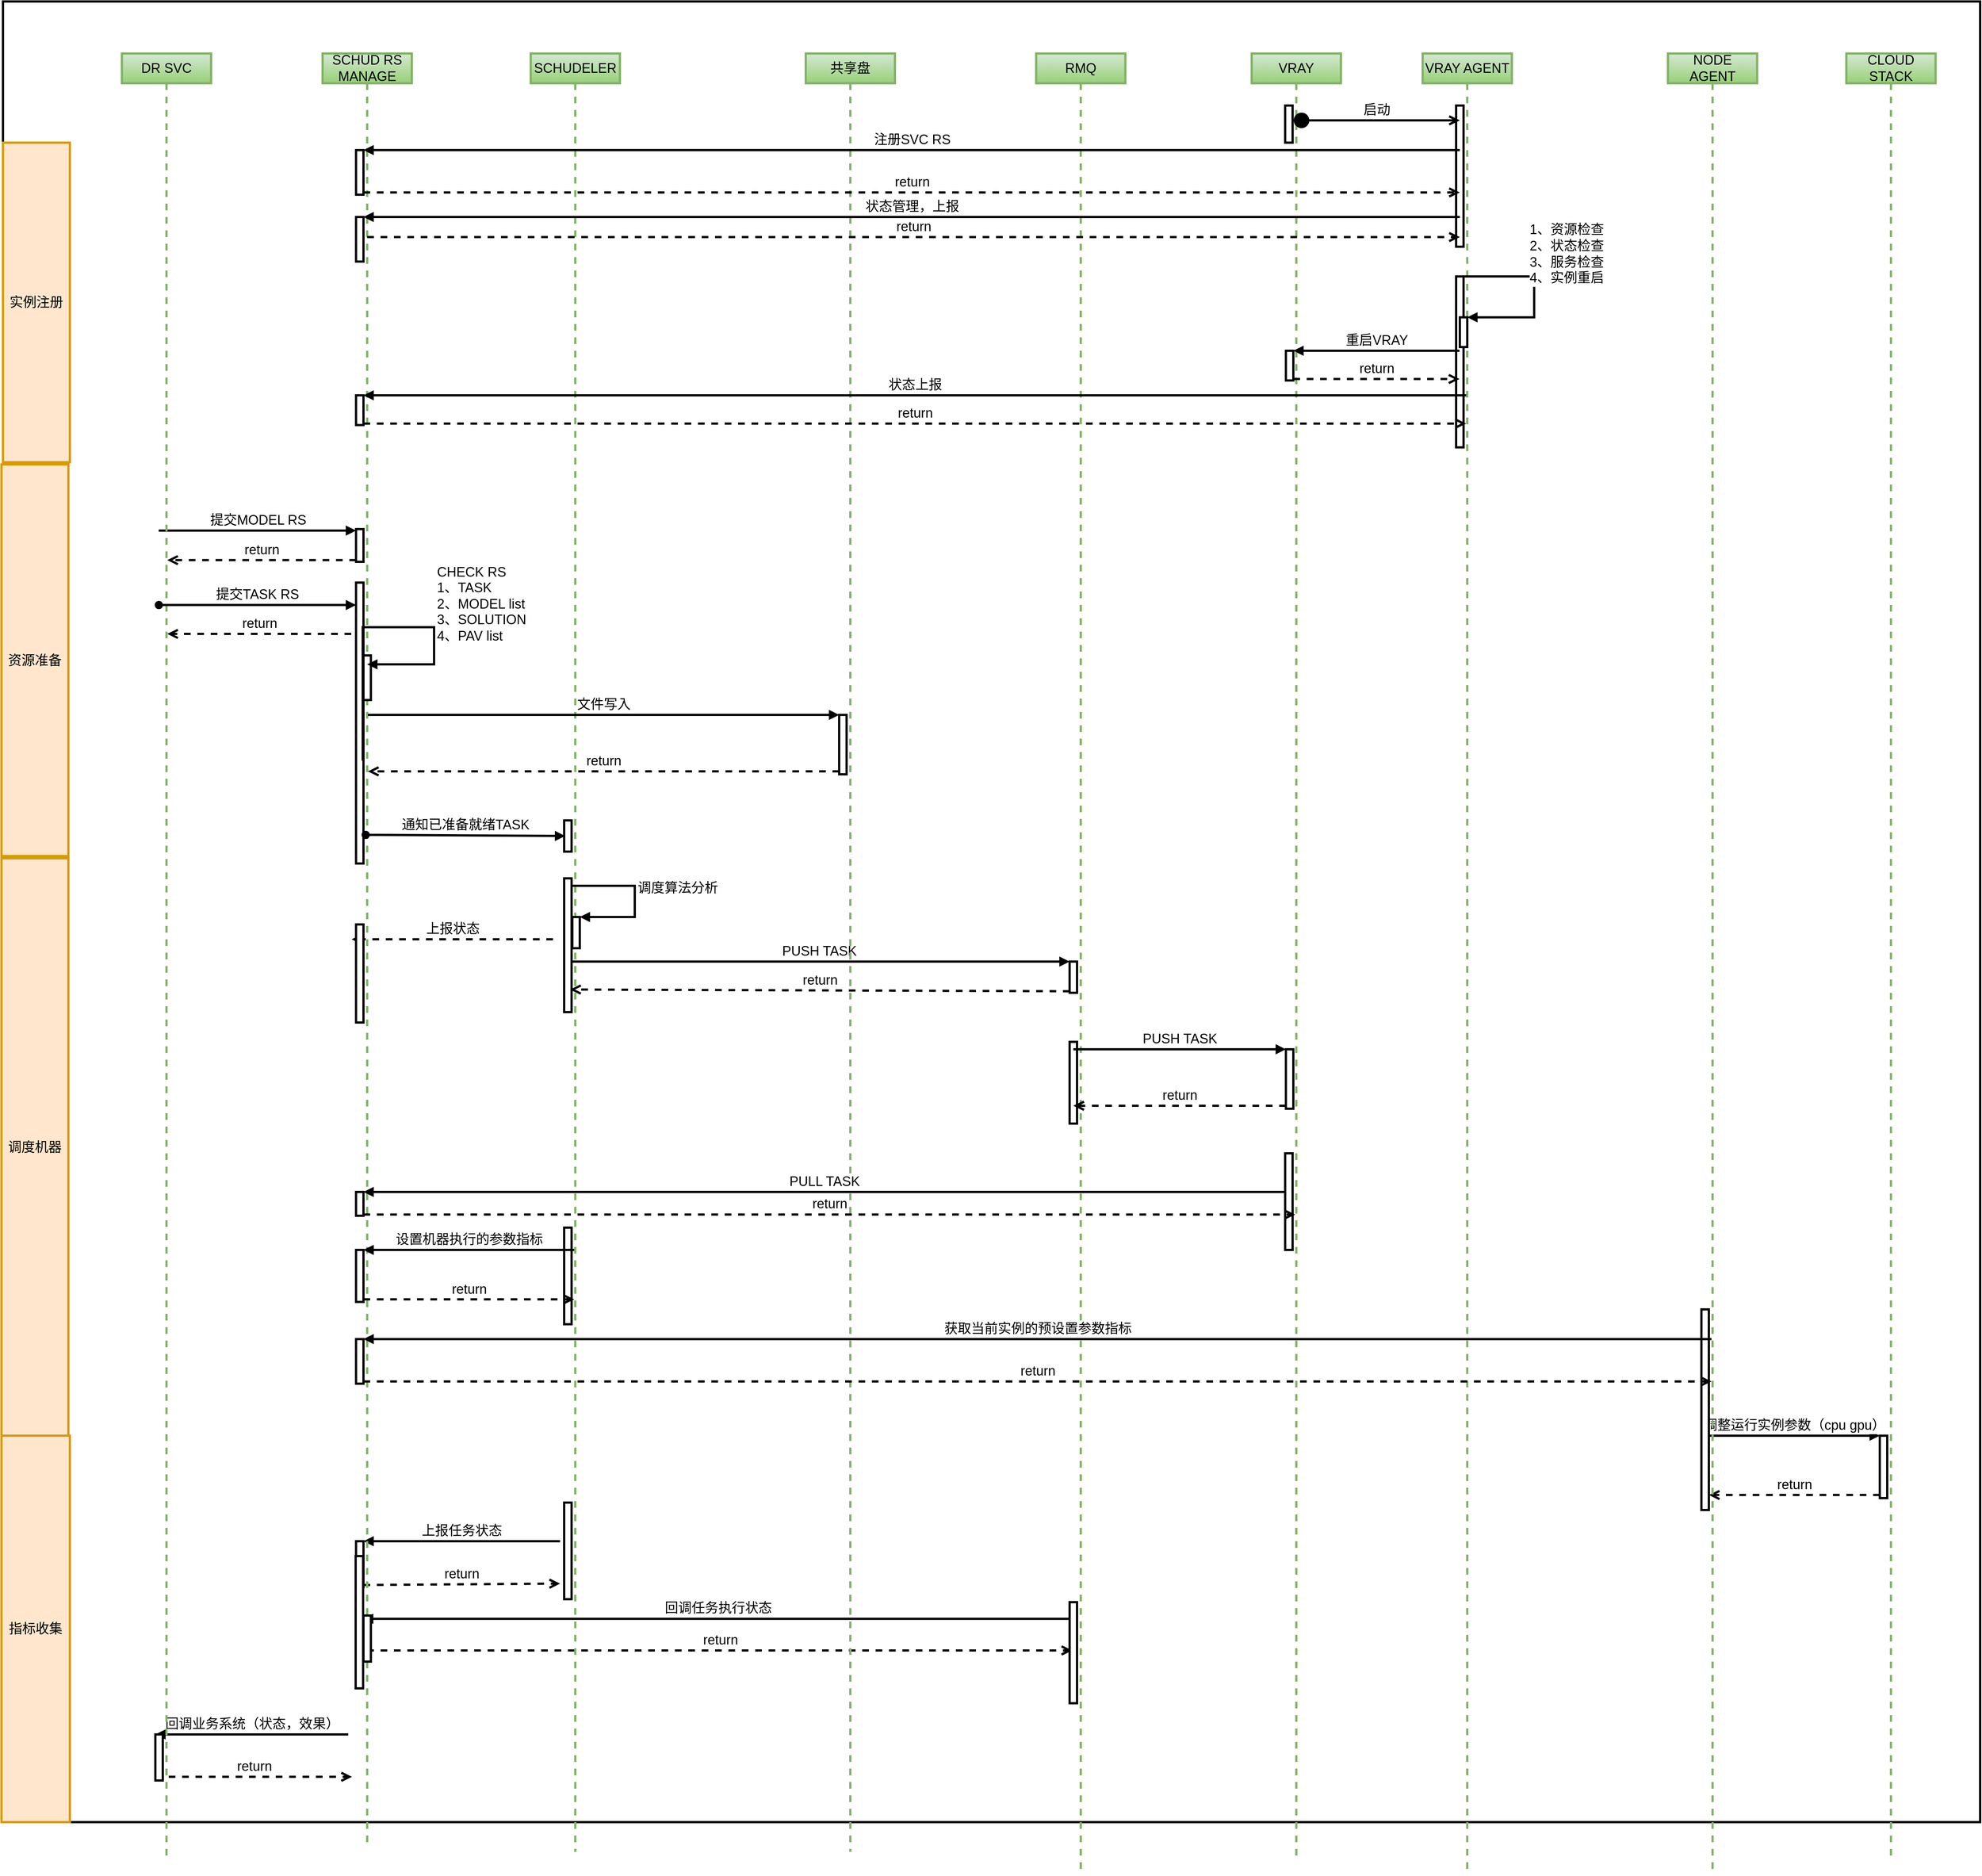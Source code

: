 <mxfile version="16.6.2" type="github">
  <diagram id="GCqSC2SD_qlKMxx8C9cN" name="Page-1">
    <mxGraphModel dx="3565" dy="1923" grid="1" gridSize="10" guides="1" tooltips="1" connect="1" arrows="1" fold="1" page="1" pageScale="1" pageWidth="850" pageHeight="1100" math="0" shadow="0">
      <root>
        <mxCell id="0" />
        <mxCell id="1" parent="0" />
        <mxCell id="x7JE74Zz-_B23tUYXp61-97" value="" style="rounded=0;whiteSpace=wrap;html=1;fontSize=18;strokeWidth=3;" vertex="1" parent="1">
          <mxGeometry x="20" y="170" width="2660" height="2450" as="geometry" />
        </mxCell>
        <mxCell id="x7JE74Zz-_B23tUYXp61-6" value="CLOUD STACK" style="shape=umlLifeline;perimeter=lifelinePerimeter;whiteSpace=wrap;html=1;container=1;collapsible=0;recursiveResize=0;outlineConnect=0;fillColor=#d5e8d4;strokeWidth=3;fontSize=18;strokeColor=#82b366;gradientColor=#97d077;" vertex="1" parent="1">
          <mxGeometry x="2500" y="240" width="120" height="2430" as="geometry" />
        </mxCell>
        <mxCell id="x7JE74Zz-_B23tUYXp61-42" value="" style="html=1;points=[];perimeter=orthogonalPerimeter;strokeWidth=3;fontSize=18;" vertex="1" parent="x7JE74Zz-_B23tUYXp61-6">
          <mxGeometry x="45" y="1860" width="10" height="84" as="geometry" />
        </mxCell>
        <mxCell id="x7JE74Zz-_B23tUYXp61-12" value="提交MODEL RS" style="html=1;verticalAlign=bottom;endArrow=block;entryX=0;entryY=0;rounded=0;strokeWidth=3;fontSize=18;" edge="1" parent="1">
          <mxGeometry relative="1" as="geometry">
            <mxPoint x="229.5" y="882" as="sourcePoint" />
            <mxPoint x="495" y="882.0" as="targetPoint" />
          </mxGeometry>
        </mxCell>
        <mxCell id="x7JE74Zz-_B23tUYXp61-14" value="return" style="html=1;verticalAlign=bottom;endArrow=open;dashed=1;endSize=8;rounded=0;strokeWidth=3;fontSize=18;" edge="1" parent="1" target="x7JE74Zz-_B23tUYXp61-1">
          <mxGeometry relative="1" as="geometry">
            <mxPoint x="488.5" y="1021.04" as="sourcePoint" />
            <mxPoint x="219.5" y="1021.04" as="targetPoint" />
          </mxGeometry>
        </mxCell>
        <mxCell id="x7JE74Zz-_B23tUYXp61-26" value="PUSH TASK" style="html=1;verticalAlign=bottom;endArrow=block;entryX=0;entryY=0;rounded=0;strokeWidth=3;fontSize=18;" edge="1" target="x7JE74Zz-_B23tUYXp61-25" parent="1">
          <mxGeometry relative="1" as="geometry">
            <mxPoint x="780" y="1462" as="sourcePoint" />
          </mxGeometry>
        </mxCell>
        <mxCell id="x7JE74Zz-_B23tUYXp61-32" value="回调任务执行状态" style="html=1;verticalAlign=bottom;endArrow=block;rounded=0;entryX=0.943;entryY=0.329;entryDx=0;entryDy=0;entryPerimeter=0;strokeWidth=3;fontSize=18;" edge="1" parent="1">
          <mxGeometry relative="1" as="geometry">
            <mxPoint x="1458.5" y="2346.398" as="sourcePoint" />
            <mxPoint x="504.43" y="2346.398" as="targetPoint" />
          </mxGeometry>
        </mxCell>
        <mxCell id="x7JE74Zz-_B23tUYXp61-33" value="return" style="html=1;verticalAlign=bottom;endArrow=open;dashed=1;endSize=8;rounded=0;strokeWidth=3;fontSize=18;" edge="1" parent="1">
          <mxGeometry relative="1" as="geometry">
            <mxPoint x="1458.5" y="2389" as="targetPoint" />
            <mxPoint x="510" y="2389" as="sourcePoint" />
          </mxGeometry>
        </mxCell>
        <mxCell id="x7JE74Zz-_B23tUYXp61-35" value="回调业务系统（状态，效果）" style="html=1;verticalAlign=bottom;endArrow=block;entryX=1;entryY=0;rounded=0;strokeWidth=3;fontSize=18;" edge="1" parent="1">
          <mxGeometry relative="1" as="geometry">
            <mxPoint x="484.5" y="2502" as="sourcePoint" />
            <mxPoint x="225" y="2502" as="targetPoint" />
          </mxGeometry>
        </mxCell>
        <mxCell id="x7JE74Zz-_B23tUYXp61-36" value="return" style="html=1;verticalAlign=bottom;endArrow=open;dashed=1;endSize=8;exitX=1;exitY=0.95;rounded=0;strokeWidth=3;fontSize=18;" edge="1" parent="1">
          <mxGeometry relative="1" as="geometry">
            <mxPoint x="489.5" y="2559" as="targetPoint" />
            <mxPoint x="225" y="2559" as="sourcePoint" />
          </mxGeometry>
        </mxCell>
        <mxCell id="x7JE74Zz-_B23tUYXp61-38" value="上报任务状态" style="html=1;verticalAlign=bottom;endArrow=block;entryX=1;entryY=0;rounded=0;strokeWidth=3;fontSize=18;" edge="1" target="x7JE74Zz-_B23tUYXp61-37" parent="1">
          <mxGeometry relative="1" as="geometry">
            <mxPoint x="769.5" y="2242" as="sourcePoint" />
          </mxGeometry>
        </mxCell>
        <mxCell id="x7JE74Zz-_B23tUYXp61-39" value="return" style="html=1;verticalAlign=bottom;endArrow=open;dashed=1;endSize=8;exitX=1;exitY=0.95;rounded=0;strokeWidth=3;fontSize=18;" edge="1" source="x7JE74Zz-_B23tUYXp61-37" parent="1">
          <mxGeometry relative="1" as="geometry">
            <mxPoint x="769.5" y="2299" as="targetPoint" />
          </mxGeometry>
        </mxCell>
        <mxCell id="x7JE74Zz-_B23tUYXp61-41" value="上报状态" style="html=1;verticalAlign=bottom;endArrow=open;dashed=1;endSize=8;rounded=0;strokeWidth=3;fontSize=18;" edge="1" parent="1">
          <mxGeometry relative="1" as="geometry">
            <mxPoint x="760" y="1432" as="sourcePoint" />
            <mxPoint x="489.071" y="1432" as="targetPoint" />
          </mxGeometry>
        </mxCell>
        <mxCell id="x7JE74Zz-_B23tUYXp61-43" value="调整运行实例参数（cpu gpu）" style="html=1;verticalAlign=bottom;endArrow=block;entryX=0;entryY=0;rounded=0;strokeWidth=3;fontSize=18;" edge="1" target="x7JE74Zz-_B23tUYXp61-42" parent="1" source="x7JE74Zz-_B23tUYXp61-86">
          <mxGeometry relative="1" as="geometry">
            <mxPoint x="1750" y="2100" as="sourcePoint" />
          </mxGeometry>
        </mxCell>
        <mxCell id="x7JE74Zz-_B23tUYXp61-44" value="return" style="html=1;verticalAlign=bottom;endArrow=open;dashed=1;endSize=8;exitX=0;exitY=0.95;rounded=0;strokeWidth=3;fontSize=18;" edge="1" source="x7JE74Zz-_B23tUYXp61-42" parent="1" target="x7JE74Zz-_B23tUYXp61-86">
          <mxGeometry relative="1" as="geometry">
            <mxPoint x="1750" y="2178" as="targetPoint" />
          </mxGeometry>
        </mxCell>
        <mxCell id="x7JE74Zz-_B23tUYXp61-45" value="VRAY AGENT" style="shape=umlLifeline;perimeter=lifelinePerimeter;whiteSpace=wrap;html=1;container=1;collapsible=0;recursiveResize=0;outlineConnect=0;fillColor=#d5e8d4;strokeWidth=3;fontSize=18;strokeColor=#82b366;gradientColor=#97d077;" vertex="1" parent="1">
          <mxGeometry x="1930" y="240" width="120" height="2450" as="geometry" />
        </mxCell>
        <mxCell id="x7JE74Zz-_B23tUYXp61-58" value="" style="html=1;points=[];perimeter=orthogonalPerimeter;strokeWidth=3;fontSize=18;" vertex="1" parent="x7JE74Zz-_B23tUYXp61-45">
          <mxGeometry x="45" y="300" width="10" height="230" as="geometry" />
        </mxCell>
        <mxCell id="x7JE74Zz-_B23tUYXp61-59" value="" style="html=1;points=[];perimeter=orthogonalPerimeter;strokeWidth=3;fontSize=18;" vertex="1" parent="x7JE74Zz-_B23tUYXp61-45">
          <mxGeometry x="50" y="355" width="10" height="40" as="geometry" />
        </mxCell>
        <mxCell id="x7JE74Zz-_B23tUYXp61-60" value="1、资源检查&lt;br style=&quot;font-size: 18px;&quot;&gt;2、状态检查&lt;br style=&quot;font-size: 18px;&quot;&gt;3、服务检查&lt;br style=&quot;font-size: 18px;&quot;&gt;4、实例重启" style="edgeStyle=orthogonalEdgeStyle;html=1;align=left;spacingLeft=2;endArrow=block;rounded=0;entryX=1;entryY=0;strokeWidth=3;fontSize=18;" edge="1" target="x7JE74Zz-_B23tUYXp61-59" parent="x7JE74Zz-_B23tUYXp61-45">
          <mxGeometry x="-0.216" y="30" relative="1" as="geometry">
            <mxPoint x="55" y="315" as="sourcePoint" />
            <Array as="points">
              <mxPoint x="55" y="300" />
              <mxPoint x="150" y="300" />
              <mxPoint x="150" y="355" />
            </Array>
            <mxPoint as="offset" />
          </mxGeometry>
        </mxCell>
        <mxCell id="x7JE74Zz-_B23tUYXp61-76" value="" style="html=1;points=[];perimeter=orthogonalPerimeter;fontSize=18;strokeWidth=3;" vertex="1" parent="x7JE74Zz-_B23tUYXp61-45">
          <mxGeometry x="45" y="70" width="10" height="190" as="geometry" />
        </mxCell>
        <mxCell id="x7JE74Zz-_B23tUYXp61-1" value="DR SVC" style="shape=umlLifeline;perimeter=lifelinePerimeter;whiteSpace=wrap;html=1;container=1;collapsible=0;recursiveResize=0;outlineConnect=0;fillColor=#d5e8d4;strokeWidth=3;fontSize=18;strokeColor=#82b366;gradientColor=#97d077;" vertex="1" parent="x7JE74Zz-_B23tUYXp61-45">
          <mxGeometry x="-1750" width="120" height="2430" as="geometry" />
        </mxCell>
        <mxCell id="x7JE74Zz-_B23tUYXp61-34" value="" style="html=1;points=[];perimeter=orthogonalPerimeter;strokeWidth=3;fontSize=18;" vertex="1" parent="x7JE74Zz-_B23tUYXp61-1">
          <mxGeometry x="45" y="2262" width="10" height="62" as="geometry" />
        </mxCell>
        <mxCell id="x7JE74Zz-_B23tUYXp61-2" value="SCHUD RS MANAGE" style="shape=umlLifeline;perimeter=lifelinePerimeter;whiteSpace=wrap;html=1;container=1;collapsible=0;recursiveResize=0;outlineConnect=0;fillColor=#d5e8d4;strokeWidth=3;fontSize=18;strokeColor=#82b366;gradientColor=#97d077;" vertex="1" parent="x7JE74Zz-_B23tUYXp61-45">
          <mxGeometry x="-1480" width="120" height="2410" as="geometry" />
        </mxCell>
        <mxCell id="x7JE74Zz-_B23tUYXp61-4" value="" style="html=1;points=[];perimeter=orthogonalPerimeter;strokeWidth=3;fontSize=18;" vertex="1" parent="x7JE74Zz-_B23tUYXp61-2">
          <mxGeometry x="45" y="712" width="10" height="378" as="geometry" />
        </mxCell>
        <mxCell id="x7JE74Zz-_B23tUYXp61-8" value="" style="html=1;points=[];perimeter=orthogonalPerimeter;strokeWidth=3;fontSize=18;" vertex="1" parent="x7JE74Zz-_B23tUYXp61-2">
          <mxGeometry x="45" y="130" width="10" height="60" as="geometry" />
        </mxCell>
        <mxCell id="x7JE74Zz-_B23tUYXp61-11" value="" style="html=1;points=[];perimeter=orthogonalPerimeter;strokeWidth=3;fontSize=18;" vertex="1" parent="x7JE74Zz-_B23tUYXp61-2">
          <mxGeometry x="45" y="640" width="10" height="44" as="geometry" />
        </mxCell>
        <mxCell id="x7JE74Zz-_B23tUYXp61-17" value="" style="html=1;points=[];perimeter=orthogonalPerimeter;strokeWidth=3;fontSize=18;" vertex="1" parent="x7JE74Zz-_B23tUYXp61-2">
          <mxGeometry x="55" y="810" width="10" height="60" as="geometry" />
        </mxCell>
        <mxCell id="x7JE74Zz-_B23tUYXp61-18" value="CHECK RS&lt;br style=&quot;font-size: 18px&quot;&gt;1、TASK&lt;br style=&quot;font-size: 18px&quot;&gt;2、MODEL list&lt;br style=&quot;font-size: 18px&quot;&gt;3、SOLUTION&lt;br&gt;4、PAV list" style="edgeStyle=orthogonalEdgeStyle;html=1;align=left;spacingLeft=2;endArrow=block;rounded=0;exitX=0.9;exitY=0.634;exitDx=0;exitDy=0;exitPerimeter=0;strokeWidth=3;fontSize=18;" edge="1" parent="x7JE74Zz-_B23tUYXp61-2">
          <mxGeometry x="0.326" y="-32" relative="1" as="geometry">
            <mxPoint x="54" y="951.652" as="sourcePoint" />
            <Array as="points">
              <mxPoint x="54" y="772" />
              <mxPoint x="150" y="772" />
              <mxPoint x="150" y="822" />
            </Array>
            <mxPoint x="60" y="822" as="targetPoint" />
            <mxPoint x="32" y="-31" as="offset" />
          </mxGeometry>
        </mxCell>
        <mxCell id="x7JE74Zz-_B23tUYXp61-31" value="" style="html=1;points=[];perimeter=orthogonalPerimeter;strokeWidth=3;fontSize=18;" vertex="1" parent="x7JE74Zz-_B23tUYXp61-2">
          <mxGeometry x="55" y="2102" width="10" height="62" as="geometry" />
        </mxCell>
        <mxCell id="x7JE74Zz-_B23tUYXp61-37" value="" style="html=1;points=[];perimeter=orthogonalPerimeter;strokeWidth=3;fontSize=18;" vertex="1" parent="x7JE74Zz-_B23tUYXp61-2">
          <mxGeometry x="45" y="2002" width="10" height="62" as="geometry" />
        </mxCell>
        <mxCell id="x7JE74Zz-_B23tUYXp61-40" value="" style="html=1;points=[];perimeter=orthogonalPerimeter;strokeWidth=3;fontSize=18;" vertex="1" parent="x7JE74Zz-_B23tUYXp61-2">
          <mxGeometry x="45" y="1172" width="10" height="132" as="geometry" />
        </mxCell>
        <mxCell id="x7JE74Zz-_B23tUYXp61-28" value="" style="html=1;points=[];perimeter=orthogonalPerimeter;strokeWidth=3;fontSize=18;" vertex="1" parent="x7JE74Zz-_B23tUYXp61-2">
          <mxGeometry x="45" y="1532" width="10" height="32" as="geometry" />
        </mxCell>
        <mxCell id="x7JE74Zz-_B23tUYXp61-46" value="" style="html=1;points=[];perimeter=orthogonalPerimeter;strokeWidth=3;fontSize=18;" vertex="1" parent="x7JE74Zz-_B23tUYXp61-2">
          <mxGeometry x="45" y="220" width="10" height="60" as="geometry" />
        </mxCell>
        <mxCell id="x7JE74Zz-_B23tUYXp61-65" value="" style="html=1;points=[];perimeter=orthogonalPerimeter;strokeWidth=3;fontSize=18;" vertex="1" parent="x7JE74Zz-_B23tUYXp61-2">
          <mxGeometry x="45" y="460" width="10" height="40" as="geometry" />
        </mxCell>
        <mxCell id="x7JE74Zz-_B23tUYXp61-80" value="" style="html=1;points=[];perimeter=orthogonalPerimeter;fontSize=18;strokeWidth=3;" vertex="1" parent="x7JE74Zz-_B23tUYXp61-2">
          <mxGeometry x="44.5" y="2022" width="10" height="178" as="geometry" />
        </mxCell>
        <mxCell id="x7JE74Zz-_B23tUYXp61-91" value="" style="html=1;points=[];perimeter=orthogonalPerimeter;fontSize=18;strokeWidth=3;" vertex="1" parent="x7JE74Zz-_B23tUYXp61-2">
          <mxGeometry x="45" y="1610" width="10" height="70" as="geometry" />
        </mxCell>
        <mxCell id="x7JE74Zz-_B23tUYXp61-94" value="" style="html=1;points=[];perimeter=orthogonalPerimeter;fontSize=18;strokeWidth=3;" vertex="1" parent="x7JE74Zz-_B23tUYXp61-2">
          <mxGeometry x="45" y="1730" width="10" height="60" as="geometry" />
        </mxCell>
        <mxCell id="x7JE74Zz-_B23tUYXp61-7" value="SCHUDELER" style="shape=umlLifeline;perimeter=lifelinePerimeter;whiteSpace=wrap;html=1;container=1;collapsible=0;recursiveResize=0;outlineConnect=0;fillColor=#d5e8d4;strokeWidth=3;fontSize=18;strokeColor=#82b366;gradientColor=#97d077;" vertex="1" parent="x7JE74Zz-_B23tUYXp61-45">
          <mxGeometry x="-1200" width="120" height="2420" as="geometry" />
        </mxCell>
        <mxCell id="x7JE74Zz-_B23tUYXp61-19" value="" style="html=1;points=[];perimeter=orthogonalPerimeter;strokeWidth=3;fontSize=18;" vertex="1" parent="x7JE74Zz-_B23tUYXp61-7">
          <mxGeometry x="45" y="1032" width="10" height="42" as="geometry" />
        </mxCell>
        <mxCell id="x7JE74Zz-_B23tUYXp61-23" value="" style="html=1;points=[];perimeter=orthogonalPerimeter;strokeWidth=3;fontSize=18;" vertex="1" parent="x7JE74Zz-_B23tUYXp61-7">
          <mxGeometry x="56" y="1162" width="10" height="42" as="geometry" />
        </mxCell>
        <mxCell id="x7JE74Zz-_B23tUYXp61-24" value="调度算法分析" style="edgeStyle=orthogonalEdgeStyle;html=1;align=left;spacingLeft=2;endArrow=block;rounded=0;entryX=1;entryY=0;strokeWidth=3;fontSize=18;" edge="1" target="x7JE74Zz-_B23tUYXp61-23" parent="x7JE74Zz-_B23tUYXp61-7">
          <mxGeometry relative="1" as="geometry">
            <mxPoint x="51" y="1142" as="sourcePoint" />
            <Array as="points">
              <mxPoint x="51" y="1120" />
              <mxPoint x="140" y="1120" />
              <mxPoint x="140" y="1162" />
            </Array>
          </mxGeometry>
        </mxCell>
        <mxCell id="x7JE74Zz-_B23tUYXp61-64" value="" style="html=1;points=[];perimeter=orthogonalPerimeter;strokeWidth=3;fontSize=18;" vertex="1" parent="x7JE74Zz-_B23tUYXp61-7">
          <mxGeometry x="45" y="1110" width="10" height="180" as="geometry" />
        </mxCell>
        <mxCell id="x7JE74Zz-_B23tUYXp61-78" value="" style="html=1;points=[];perimeter=orthogonalPerimeter;fontSize=18;strokeWidth=3;" vertex="1" parent="x7JE74Zz-_B23tUYXp61-7">
          <mxGeometry x="45" y="1950" width="10" height="130" as="geometry" />
        </mxCell>
        <mxCell id="x7JE74Zz-_B23tUYXp61-87" value="" style="html=1;points=[];perimeter=orthogonalPerimeter;fontSize=18;strokeWidth=3;" vertex="1" parent="x7JE74Zz-_B23tUYXp61-7">
          <mxGeometry x="45" y="1580" width="10" height="130" as="geometry" />
        </mxCell>
        <mxCell id="x7JE74Zz-_B23tUYXp61-81" value="共享盘" style="shape=umlLifeline;perimeter=lifelinePerimeter;whiteSpace=wrap;html=1;container=1;collapsible=0;recursiveResize=0;outlineConnect=0;fontSize=18;strokeWidth=3;fillColor=#d5e8d4;strokeColor=#82b366;gradientColor=#97d077;" vertex="1" parent="x7JE74Zz-_B23tUYXp61-45">
          <mxGeometry x="-830" width="120" height="2420" as="geometry" />
        </mxCell>
        <mxCell id="x7JE74Zz-_B23tUYXp61-82" value="" style="html=1;points=[];perimeter=orthogonalPerimeter;fontSize=18;strokeWidth=3;" vertex="1" parent="x7JE74Zz-_B23tUYXp61-81">
          <mxGeometry x="45" y="890" width="10" height="80" as="geometry" />
        </mxCell>
        <mxCell id="x7JE74Zz-_B23tUYXp61-69" value="RMQ" style="shape=umlLifeline;perimeter=lifelinePerimeter;whiteSpace=wrap;html=1;container=1;collapsible=0;recursiveResize=0;outlineConnect=0;fontSize=18;strokeWidth=3;fillColor=#d5e8d4;strokeColor=#82b366;gradientColor=#97d077;" vertex="1" parent="x7JE74Zz-_B23tUYXp61-45">
          <mxGeometry x="-520" width="120" height="2450" as="geometry" />
        </mxCell>
        <mxCell id="x7JE74Zz-_B23tUYXp61-25" value="" style="html=1;points=[];perimeter=orthogonalPerimeter;strokeWidth=3;fontSize=18;" vertex="1" parent="x7JE74Zz-_B23tUYXp61-69">
          <mxGeometry x="45" y="1222" width="10" height="42" as="geometry" />
        </mxCell>
        <mxCell id="x7JE74Zz-_B23tUYXp61-70" value="" style="html=1;points=[];perimeter=orthogonalPerimeter;fontSize=18;strokeWidth=3;" vertex="1" parent="x7JE74Zz-_B23tUYXp61-69">
          <mxGeometry x="45" y="1330" width="10" height="110" as="geometry" />
        </mxCell>
        <mxCell id="x7JE74Zz-_B23tUYXp61-79" value="" style="html=1;points=[];perimeter=orthogonalPerimeter;fontSize=18;strokeWidth=3;" vertex="1" parent="x7JE74Zz-_B23tUYXp61-69">
          <mxGeometry x="45" y="2084" width="10" height="136" as="geometry" />
        </mxCell>
        <mxCell id="x7JE74Zz-_B23tUYXp61-3" value="VRAY" style="shape=umlLifeline;perimeter=lifelinePerimeter;whiteSpace=wrap;html=1;container=1;collapsible=0;recursiveResize=0;outlineConnect=0;fillColor=#d5e8d4;strokeWidth=3;fontSize=18;strokeColor=#82b366;gradientColor=#97d077;" vertex="1" parent="x7JE74Zz-_B23tUYXp61-45">
          <mxGeometry x="-230" width="120" height="2430" as="geometry" />
        </mxCell>
        <mxCell id="x7JE74Zz-_B23tUYXp61-54" value="启动" style="html=1;verticalAlign=bottom;startArrow=circle;startFill=1;endArrow=open;startSize=6;endSize=8;rounded=0;strokeWidth=3;fontSize=18;" edge="1" parent="x7JE74Zz-_B23tUYXp61-3" source="x7JE74Zz-_B23tUYXp61-74">
          <mxGeometry width="80" relative="1" as="geometry">
            <mxPoint x="50" y="90" as="sourcePoint" />
            <mxPoint x="280" y="90" as="targetPoint" />
          </mxGeometry>
        </mxCell>
        <mxCell id="x7JE74Zz-_B23tUYXp61-61" value="" style="html=1;points=[];perimeter=orthogonalPerimeter;strokeWidth=3;fontSize=18;" vertex="1" parent="x7JE74Zz-_B23tUYXp61-3">
          <mxGeometry x="46" y="400" width="10" height="40" as="geometry" />
        </mxCell>
        <mxCell id="x7JE74Zz-_B23tUYXp61-71" value="" style="html=1;points=[];perimeter=orthogonalPerimeter;fontSize=18;strokeWidth=3;" vertex="1" parent="x7JE74Zz-_B23tUYXp61-3">
          <mxGeometry x="46" y="1340" width="10" height="80" as="geometry" />
        </mxCell>
        <mxCell id="x7JE74Zz-_B23tUYXp61-74" value="" style="html=1;points=[];perimeter=orthogonalPerimeter;fontSize=18;strokeWidth=3;" vertex="1" parent="x7JE74Zz-_B23tUYXp61-3">
          <mxGeometry x="45" y="70" width="10" height="50" as="geometry" />
        </mxCell>
        <mxCell id="x7JE74Zz-_B23tUYXp61-77" value="" style="html=1;points=[];perimeter=orthogonalPerimeter;fontSize=18;strokeWidth=3;" vertex="1" parent="x7JE74Zz-_B23tUYXp61-3">
          <mxGeometry x="45" y="1480" width="10" height="130" as="geometry" />
        </mxCell>
        <mxCell id="x7JE74Zz-_B23tUYXp61-9" value="注册SVC RS" style="html=1;verticalAlign=bottom;endArrow=block;entryX=1;entryY=0;rounded=0;strokeWidth=3;fontSize=18;" edge="1" target="x7JE74Zz-_B23tUYXp61-8" parent="x7JE74Zz-_B23tUYXp61-45">
          <mxGeometry relative="1" as="geometry">
            <mxPoint x="50" y="130" as="sourcePoint" />
          </mxGeometry>
        </mxCell>
        <mxCell id="x7JE74Zz-_B23tUYXp61-10" value="return" style="html=1;verticalAlign=bottom;endArrow=open;dashed=1;endSize=8;exitX=1;exitY=0.95;rounded=0;strokeWidth=3;fontSize=18;" edge="1" source="x7JE74Zz-_B23tUYXp61-8" parent="x7JE74Zz-_B23tUYXp61-45">
          <mxGeometry relative="1" as="geometry">
            <mxPoint x="50" y="187" as="targetPoint" />
          </mxGeometry>
        </mxCell>
        <mxCell id="x7JE74Zz-_B23tUYXp61-47" value="状态管理，上报" style="html=1;verticalAlign=bottom;endArrow=block;entryX=1;entryY=0;rounded=0;strokeWidth=3;fontSize=18;" edge="1" target="x7JE74Zz-_B23tUYXp61-46" parent="x7JE74Zz-_B23tUYXp61-45">
          <mxGeometry relative="1" as="geometry">
            <mxPoint x="50" y="220" as="sourcePoint" />
          </mxGeometry>
        </mxCell>
        <mxCell id="x7JE74Zz-_B23tUYXp61-66" value="状态上报" style="html=1;verticalAlign=bottom;endArrow=block;entryX=1;entryY=0;rounded=0;strokeWidth=3;fontSize=18;" edge="1" target="x7JE74Zz-_B23tUYXp61-65" parent="x7JE74Zz-_B23tUYXp61-45" source="x7JE74Zz-_B23tUYXp61-45">
          <mxGeometry relative="1" as="geometry">
            <mxPoint x="-680" y="460" as="sourcePoint" />
          </mxGeometry>
        </mxCell>
        <mxCell id="x7JE74Zz-_B23tUYXp61-67" value="return" style="html=1;verticalAlign=bottom;endArrow=open;dashed=1;endSize=8;exitX=1;exitY=0.95;rounded=0;strokeWidth=3;fontSize=18;" edge="1" source="x7JE74Zz-_B23tUYXp61-65" parent="x7JE74Zz-_B23tUYXp61-45" target="x7JE74Zz-_B23tUYXp61-45">
          <mxGeometry relative="1" as="geometry">
            <mxPoint x="-1375" y="497" as="targetPoint" />
          </mxGeometry>
        </mxCell>
        <mxCell id="x7JE74Zz-_B23tUYXp61-29" value="PULL TASK" style="html=1;verticalAlign=bottom;endArrow=block;entryX=1;entryY=0;rounded=0;strokeWidth=3;fontSize=18;" edge="1" target="x7JE74Zz-_B23tUYXp61-28" parent="x7JE74Zz-_B23tUYXp61-45" source="x7JE74Zz-_B23tUYXp61-77">
          <mxGeometry relative="1" as="geometry">
            <mxPoint x="-481.5" y="1532" as="sourcePoint" />
          </mxGeometry>
        </mxCell>
        <mxCell id="x7JE74Zz-_B23tUYXp61-13" value="return" style="html=1;verticalAlign=bottom;endArrow=open;dashed=1;endSize=8;exitX=0;exitY=0.95;rounded=0;strokeWidth=3;fontSize=18;" edge="1" source="x7JE74Zz-_B23tUYXp61-11" parent="x7JE74Zz-_B23tUYXp61-45" target="x7JE74Zz-_B23tUYXp61-1">
          <mxGeometry relative="1" as="geometry">
            <mxPoint x="-1710.5" y="678" as="targetPoint" />
          </mxGeometry>
        </mxCell>
        <mxCell id="x7JE74Zz-_B23tUYXp61-5" value="提交TASK RS" style="html=1;verticalAlign=bottom;startArrow=oval;endArrow=block;startSize=8;rounded=0;exitX=0.497;exitY=0.326;exitDx=0;exitDy=0;exitPerimeter=0;strokeWidth=3;fontSize=18;" edge="1" parent="x7JE74Zz-_B23tUYXp61-45">
          <mxGeometry relative="1" as="geometry">
            <mxPoint x="-1700.3" y="742.18" as="sourcePoint" />
            <mxPoint x="-1435" y="742.18" as="targetPoint" />
          </mxGeometry>
        </mxCell>
        <mxCell id="x7JE74Zz-_B23tUYXp61-83" value="文件写入" style="html=1;verticalAlign=bottom;endArrow=block;entryX=0;entryY=0;rounded=0;fontSize=18;strokeWidth=3;" edge="1" target="x7JE74Zz-_B23tUYXp61-82" parent="x7JE74Zz-_B23tUYXp61-45" source="x7JE74Zz-_B23tUYXp61-2">
          <mxGeometry relative="1" as="geometry">
            <mxPoint x="-855" y="890" as="sourcePoint" />
          </mxGeometry>
        </mxCell>
        <mxCell id="x7JE74Zz-_B23tUYXp61-84" value="return" style="html=1;verticalAlign=bottom;endArrow=open;dashed=1;endSize=8;exitX=0;exitY=0.95;rounded=0;fontSize=18;strokeWidth=3;" edge="1" source="x7JE74Zz-_B23tUYXp61-82" parent="x7JE74Zz-_B23tUYXp61-45" target="x7JE74Zz-_B23tUYXp61-2">
          <mxGeometry relative="1" as="geometry">
            <mxPoint x="-855" y="966" as="targetPoint" />
          </mxGeometry>
        </mxCell>
        <mxCell id="x7JE74Zz-_B23tUYXp61-20" value="通知已准备就绪TASK" style="html=1;verticalAlign=bottom;startArrow=oval;endArrow=block;startSize=8;rounded=0;strokeWidth=3;fontSize=18;exitX=1.3;exitY=0.898;exitDx=0;exitDy=0;exitPerimeter=0;entryX=0.133;entryY=0.5;entryDx=0;entryDy=0;entryPerimeter=0;" edge="1" target="x7JE74Zz-_B23tUYXp61-19" parent="x7JE74Zz-_B23tUYXp61-45" source="x7JE74Zz-_B23tUYXp61-4">
          <mxGeometry relative="1" as="geometry">
            <mxPoint x="-1440.5" y="1052" as="sourcePoint" />
            <mxPoint x="-1165" y="1052" as="targetPoint" />
          </mxGeometry>
        </mxCell>
        <mxCell id="x7JE74Zz-_B23tUYXp61-30" value="return" style="html=1;verticalAlign=bottom;endArrow=open;dashed=1;endSize=8;exitX=1;exitY=0.95;rounded=0;strokeWidth=3;fontSize=18;" edge="1" source="x7JE74Zz-_B23tUYXp61-28" parent="x7JE74Zz-_B23tUYXp61-45" target="x7JE74Zz-_B23tUYXp61-3">
          <mxGeometry relative="1" as="geometry">
            <mxPoint x="-481.5" y="1562.4" as="targetPoint" />
          </mxGeometry>
        </mxCell>
        <mxCell id="x7JE74Zz-_B23tUYXp61-27" value="return" style="html=1;verticalAlign=bottom;endArrow=open;dashed=1;endSize=8;exitX=0;exitY=0.95;rounded=0;strokeWidth=3;fontSize=18;entryX=0.8;entryY=0.831;entryDx=0;entryDy=0;entryPerimeter=0;" edge="1" source="x7JE74Zz-_B23tUYXp61-25" parent="x7JE74Zz-_B23tUYXp61-45" target="x7JE74Zz-_B23tUYXp61-64">
          <mxGeometry relative="1" as="geometry">
            <mxPoint x="-1160.929" y="1260" as="targetPoint" />
          </mxGeometry>
        </mxCell>
        <mxCell id="x7JE74Zz-_B23tUYXp61-92" value="设置机器执行的参数指标" style="html=1;verticalAlign=bottom;endArrow=block;entryX=1;entryY=0;rounded=0;fontSize=18;strokeWidth=3;" edge="1" target="x7JE74Zz-_B23tUYXp61-91" parent="x7JE74Zz-_B23tUYXp61-45" source="x7JE74Zz-_B23tUYXp61-7">
          <mxGeometry relative="1" as="geometry">
            <mxPoint x="-1365" y="1610" as="sourcePoint" />
          </mxGeometry>
        </mxCell>
        <mxCell id="x7JE74Zz-_B23tUYXp61-93" value="return" style="html=1;verticalAlign=bottom;endArrow=open;dashed=1;endSize=8;exitX=1;exitY=0.95;rounded=0;fontSize=18;strokeWidth=3;" edge="1" source="x7JE74Zz-_B23tUYXp61-91" parent="x7JE74Zz-_B23tUYXp61-45" target="x7JE74Zz-_B23tUYXp61-7">
          <mxGeometry relative="1" as="geometry">
            <mxPoint x="-1365" y="1667" as="targetPoint" />
          </mxGeometry>
        </mxCell>
        <mxCell id="x7JE74Zz-_B23tUYXp61-48" value="return" style="html=1;verticalAlign=bottom;endArrow=open;dashed=1;endSize=8;rounded=0;strokeWidth=3;fontSize=18;" edge="1" parent="1">
          <mxGeometry relative="1" as="geometry">
            <mxPoint x="1980" y="487" as="targetPoint" />
            <mxPoint x="510" y="487" as="sourcePoint" />
          </mxGeometry>
        </mxCell>
        <mxCell id="x7JE74Zz-_B23tUYXp61-62" value="重启VRAY" style="html=1;verticalAlign=bottom;endArrow=block;entryX=1;entryY=0;rounded=0;strokeWidth=3;fontSize=18;" edge="1" target="x7JE74Zz-_B23tUYXp61-61" parent="1">
          <mxGeometry relative="1" as="geometry">
            <mxPoint x="1979.5" y="640" as="sourcePoint" />
          </mxGeometry>
        </mxCell>
        <mxCell id="x7JE74Zz-_B23tUYXp61-63" value="return" style="html=1;verticalAlign=bottom;endArrow=open;dashed=1;endSize=8;exitX=1;exitY=0.95;rounded=0;strokeWidth=3;fontSize=18;" edge="1" source="x7JE74Zz-_B23tUYXp61-61" parent="1">
          <mxGeometry relative="1" as="geometry">
            <mxPoint x="1979.5" y="678" as="targetPoint" />
          </mxGeometry>
        </mxCell>
        <mxCell id="x7JE74Zz-_B23tUYXp61-72" value="PUSH TASK" style="html=1;verticalAlign=bottom;endArrow=block;entryX=0;entryY=0;rounded=0;fontSize=18;strokeWidth=3;" edge="1" target="x7JE74Zz-_B23tUYXp61-71" parent="1">
          <mxGeometry relative="1" as="geometry">
            <mxPoint x="1460" y="1580" as="sourcePoint" />
          </mxGeometry>
        </mxCell>
        <mxCell id="x7JE74Zz-_B23tUYXp61-73" value="return" style="html=1;verticalAlign=bottom;endArrow=open;dashed=1;endSize=8;exitX=0;exitY=0.95;rounded=0;fontSize=18;strokeWidth=3;" edge="1" source="x7JE74Zz-_B23tUYXp61-71" parent="1">
          <mxGeometry relative="1" as="geometry">
            <mxPoint x="1460" y="1656" as="targetPoint" />
          </mxGeometry>
        </mxCell>
        <mxCell id="x7JE74Zz-_B23tUYXp61-85" value="NODE AGENT" style="shape=umlLifeline;perimeter=lifelinePerimeter;whiteSpace=wrap;html=1;container=1;collapsible=0;recursiveResize=0;outlineConnect=0;fontSize=18;strokeWidth=3;fillColor=#d5e8d4;strokeColor=#82b366;gradientColor=#97d077;" vertex="1" parent="1">
          <mxGeometry x="2260" y="240" width="120" height="2450" as="geometry" />
        </mxCell>
        <mxCell id="x7JE74Zz-_B23tUYXp61-86" value="" style="html=1;points=[];perimeter=orthogonalPerimeter;fontSize=18;strokeWidth=3;" vertex="1" parent="x7JE74Zz-_B23tUYXp61-85">
          <mxGeometry x="45" y="1690" width="10" height="270" as="geometry" />
        </mxCell>
        <mxCell id="x7JE74Zz-_B23tUYXp61-95" value="获取当前实例的预设置参数指标" style="html=1;verticalAlign=bottom;endArrow=block;entryX=1;entryY=0;rounded=0;fontSize=18;strokeWidth=3;" edge="1" target="x7JE74Zz-_B23tUYXp61-94" parent="1" source="x7JE74Zz-_B23tUYXp61-85">
          <mxGeometry relative="1" as="geometry">
            <mxPoint x="565" y="1970" as="sourcePoint" />
          </mxGeometry>
        </mxCell>
        <mxCell id="x7JE74Zz-_B23tUYXp61-96" value="return" style="html=1;verticalAlign=bottom;endArrow=open;dashed=1;endSize=8;exitX=1;exitY=0.95;rounded=0;fontSize=18;strokeWidth=3;" edge="1" source="x7JE74Zz-_B23tUYXp61-94" parent="1" target="x7JE74Zz-_B23tUYXp61-85">
          <mxGeometry relative="1" as="geometry">
            <mxPoint x="565" y="2027" as="targetPoint" />
          </mxGeometry>
        </mxCell>
        <mxCell id="x7JE74Zz-_B23tUYXp61-99" value="实例注册" style="rounded=0;whiteSpace=wrap;html=1;fontSize=18;strokeWidth=3;fillColor=#ffe6cc;strokeColor=#d79b00;" vertex="1" parent="1">
          <mxGeometry x="20" y="360" width="90" height="430" as="geometry" />
        </mxCell>
        <mxCell id="x7JE74Zz-_B23tUYXp61-100" value="资源准备" style="rounded=0;whiteSpace=wrap;html=1;fontSize=18;strokeWidth=3;fillColor=#ffe6cc;strokeColor=#d79b00;" vertex="1" parent="1">
          <mxGeometry x="18" y="793" width="90" height="527" as="geometry" />
        </mxCell>
        <mxCell id="x7JE74Zz-_B23tUYXp61-101" value="调度机器" style="rounded=0;whiteSpace=wrap;html=1;fontSize=18;strokeWidth=3;fillColor=#ffe6cc;strokeColor=#d79b00;" vertex="1" parent="1">
          <mxGeometry x="18" y="1323" width="90" height="777" as="geometry" />
        </mxCell>
        <mxCell id="x7JE74Zz-_B23tUYXp61-102" value="指标收集" style="rounded=0;whiteSpace=wrap;html=1;fontSize=18;strokeWidth=3;fillColor=#ffe6cc;strokeColor=#d79b00;" vertex="1" parent="1">
          <mxGeometry x="18" y="2100" width="92" height="520" as="geometry" />
        </mxCell>
      </root>
    </mxGraphModel>
  </diagram>
</mxfile>
